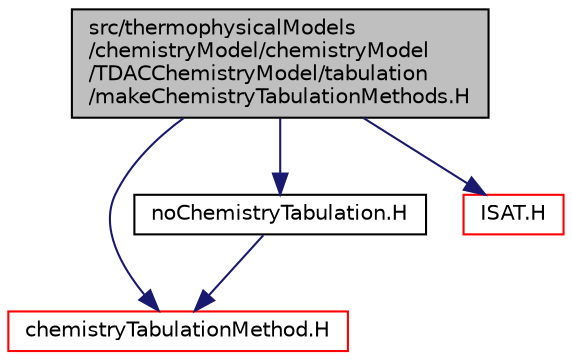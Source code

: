 digraph "src/thermophysicalModels/chemistryModel/chemistryModel/TDACChemistryModel/tabulation/makeChemistryTabulationMethods.H"
{
  bgcolor="transparent";
  edge [fontname="Helvetica",fontsize="10",labelfontname="Helvetica",labelfontsize="10"];
  node [fontname="Helvetica",fontsize="10",shape=record];
  Node0 [label="src/thermophysicalModels\l/chemistryModel/chemistryModel\l/TDACChemistryModel/tabulation\l/makeChemistryTabulationMethods.H",height=0.2,width=0.4,color="black", fillcolor="grey75", style="filled", fontcolor="black"];
  Node0 -> Node1 [color="midnightblue",fontsize="10",style="solid",fontname="Helvetica"];
  Node1 [label="chemistryTabulationMethod.H",height=0.2,width=0.4,color="red",URL="$a15908.html"];
  Node0 -> Node120 [color="midnightblue",fontsize="10",style="solid",fontname="Helvetica"];
  Node120 [label="noChemistryTabulation.H",height=0.2,width=0.4,color="black",URL="$a15947.html"];
  Node120 -> Node1 [color="midnightblue",fontsize="10",style="solid",fontname="Helvetica"];
  Node0 -> Node121 [color="midnightblue",fontsize="10",style="solid",fontname="Helvetica"];
  Node121 [label="ISAT.H",height=0.2,width=0.4,color="red",URL="$a15935.html"];
}
